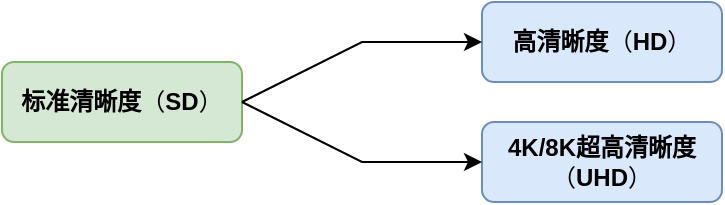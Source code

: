 <mxfile version="21.3.2" type="github">
  <diagram id="prtHgNgQTEPvFCAcTncT" name="Page-1">
    <mxGraphModel dx="754" dy="379" grid="1" gridSize="10" guides="1" tooltips="1" connect="1" arrows="1" fold="1" page="1" pageScale="1" pageWidth="827" pageHeight="1169" math="0" shadow="0">
      <root>
        <mxCell id="0" />
        <mxCell id="1" parent="0" />
        <mxCell id="baFeBOjSdmcQ-kn_FKqw-1" value="&lt;div data-docx-has-block-data=&quot;false&quot; data-page-id=&quot;ZyfDdDNA1oiCd8xGL1PcbjAHnAd&quot;&gt;&lt;div class=&quot;old-record-id-doxcnUQFLZUZGxBsSNBJRR1kxmh&quot; style=&quot;&quot;&gt;&lt;strong&gt;标准&lt;/strong&gt;&lt;strong&gt;清晰度&lt;/strong&gt;（&lt;strong&gt;SD&lt;/strong&gt;）&lt;/div&gt;&lt;/div&gt;" style="rounded=1;whiteSpace=wrap;html=1;fillColor=#d5e8d4;strokeColor=#82b366;" vertex="1" parent="1">
          <mxGeometry x="280" y="200" width="120" height="40" as="geometry" />
        </mxCell>
        <mxCell id="baFeBOjSdmcQ-kn_FKqw-3" value="&lt;div data-docx-has-block-data=&quot;false&quot; data-page-id=&quot;ZyfDdDNA1oiCd8xGL1PcbjAHnAd&quot;&gt;&lt;div class=&quot;old-record-id-doxcnUQFLZUZGxBsSNBJRR1kxmh&quot; style=&quot;&quot;&gt;&lt;div data-docx-has-block-data=&quot;false&quot; data-page-id=&quot;ZyfDdDNA1oiCd8xGL1PcbjAHnAd&quot;&gt;&lt;div class=&quot;old-record-id-doxcnUQFLZUZGxBsSNBJRR1kxmh&quot; style=&quot;&quot;&gt;&lt;strong&gt;高清晰度&lt;/strong&gt;（&lt;strong&gt;HD&lt;/strong&gt;）&lt;/div&gt;&lt;/div&gt;&lt;/div&gt;&lt;/div&gt;" style="rounded=1;whiteSpace=wrap;html=1;fillColor=#dae8fc;strokeColor=#6c8ebf;" vertex="1" parent="1">
          <mxGeometry x="520" y="170" width="120" height="40" as="geometry" />
        </mxCell>
        <mxCell id="baFeBOjSdmcQ-kn_FKqw-5" value="&lt;div data-docx-has-block-data=&quot;false&quot; data-page-id=&quot;ZyfDdDNA1oiCd8xGL1PcbjAHnAd&quot;&gt;&lt;div class=&quot;old-record-id-doxcnUQFLZUZGxBsSNBJRR1kxmh&quot; style=&quot;&quot;&gt;&lt;div data-docx-has-block-data=&quot;false&quot; data-page-id=&quot;ZyfDdDNA1oiCd8xGL1PcbjAHnAd&quot;&gt;&lt;div class=&quot;old-record-id-doxcnUQFLZUZGxBsSNBJRR1kxmh&quot; style=&quot;&quot;&gt;&lt;div data-docx-has-block-data=&quot;false&quot; data-page-id=&quot;ZyfDdDNA1oiCd8xGL1PcbjAHnAd&quot;&gt;&lt;div class=&quot;old-record-id-doxcnUQFLZUZGxBsSNBJRR1kxmh&quot; style=&quot;&quot;&gt;&lt;strong&gt;4K/8K超高清晰度&lt;/strong&gt;（&lt;strong&gt;UHD&lt;/strong&gt;）&lt;/div&gt;&lt;/div&gt;&lt;/div&gt;&lt;/div&gt;&lt;/div&gt;&lt;/div&gt;" style="rounded=1;whiteSpace=wrap;html=1;fillColor=#dae8fc;strokeColor=#6c8ebf;" vertex="1" parent="1">
          <mxGeometry x="520" y="230" width="120" height="40" as="geometry" />
        </mxCell>
        <mxCell id="baFeBOjSdmcQ-kn_FKqw-6" value="" style="endArrow=classic;html=1;rounded=0;exitX=1;exitY=0.5;exitDx=0;exitDy=0;entryX=0;entryY=0.5;entryDx=0;entryDy=0;" edge="1" parent="1" source="baFeBOjSdmcQ-kn_FKqw-1" target="baFeBOjSdmcQ-kn_FKqw-3">
          <mxGeometry width="50" height="50" relative="1" as="geometry">
            <mxPoint x="480" y="250" as="sourcePoint" />
            <mxPoint x="530" y="200" as="targetPoint" />
            <Array as="points">
              <mxPoint x="460" y="190" />
            </Array>
          </mxGeometry>
        </mxCell>
        <mxCell id="baFeBOjSdmcQ-kn_FKqw-7" value="" style="endArrow=classic;html=1;rounded=0;exitX=1;exitY=0.5;exitDx=0;exitDy=0;entryX=0;entryY=0.5;entryDx=0;entryDy=0;" edge="1" parent="1" source="baFeBOjSdmcQ-kn_FKqw-1" target="baFeBOjSdmcQ-kn_FKqw-5">
          <mxGeometry width="50" height="50" relative="1" as="geometry">
            <mxPoint x="480" y="250" as="sourcePoint" />
            <mxPoint x="530" y="200" as="targetPoint" />
            <Array as="points">
              <mxPoint x="460" y="250" />
            </Array>
          </mxGeometry>
        </mxCell>
      </root>
    </mxGraphModel>
  </diagram>
</mxfile>
